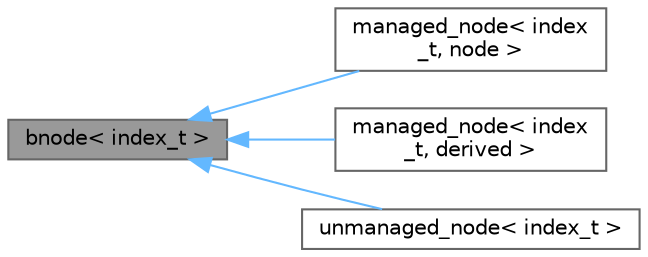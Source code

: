digraph "bnode&lt; index_t &gt;"
{
 // LATEX_PDF_SIZE
  bgcolor="transparent";
  edge [fontname=Helvetica,fontsize=10,labelfontname=Helvetica,labelfontsize=10];
  node [fontname=Helvetica,fontsize=10,shape=box,height=0.2,width=0.4];
  rankdir="LR";
  Node1 [id="Node000001",label="bnode\< index_t \>",height=0.2,width=0.4,color="gray40", fillcolor="grey60", style="filled", fontcolor="black",tooltip="Base class for pathfinding nodes."];
  Node1 -> Node2 [id="edge1_Node000001_Node000002",dir="back",color="steelblue1",style="solid",tooltip=" "];
  Node2 [id="Node000002",label="managed_node\< index\l_t, node \>",height=0.2,width=0.4,color="gray40", fillcolor="white", style="filled",URL="$df/d64/structchdr_1_1solvers_1_1managed__node.html",tooltip=" "];
  Node1 -> Node3 [id="edge2_Node000001_Node000003",dir="back",color="steelblue1",style="solid",tooltip=" "];
  Node3 [id="Node000003",label="managed_node\< index\l_t, derived \>",height=0.2,width=0.4,color="gray40", fillcolor="white", style="filled",URL="$df/d64/structchdr_1_1solvers_1_1managed__node.html",tooltip="A hierarchical node in a pathfinding context, with a clean-up mechanism."];
  Node1 -> Node4 [id="edge3_Node000001_Node000004",dir="back",color="steelblue1",style="solid",tooltip=" "];
  Node4 [id="Node000004",label="unmanaged_node\< index_t \>",height=0.2,width=0.4,color="gray40", fillcolor="white", style="filled",URL="$d6/d3c/structchdr_1_1solvers_1_1unmanaged__node.html",tooltip="A hierarchical node in a pathfinding context, requires manual memory management."];
}
